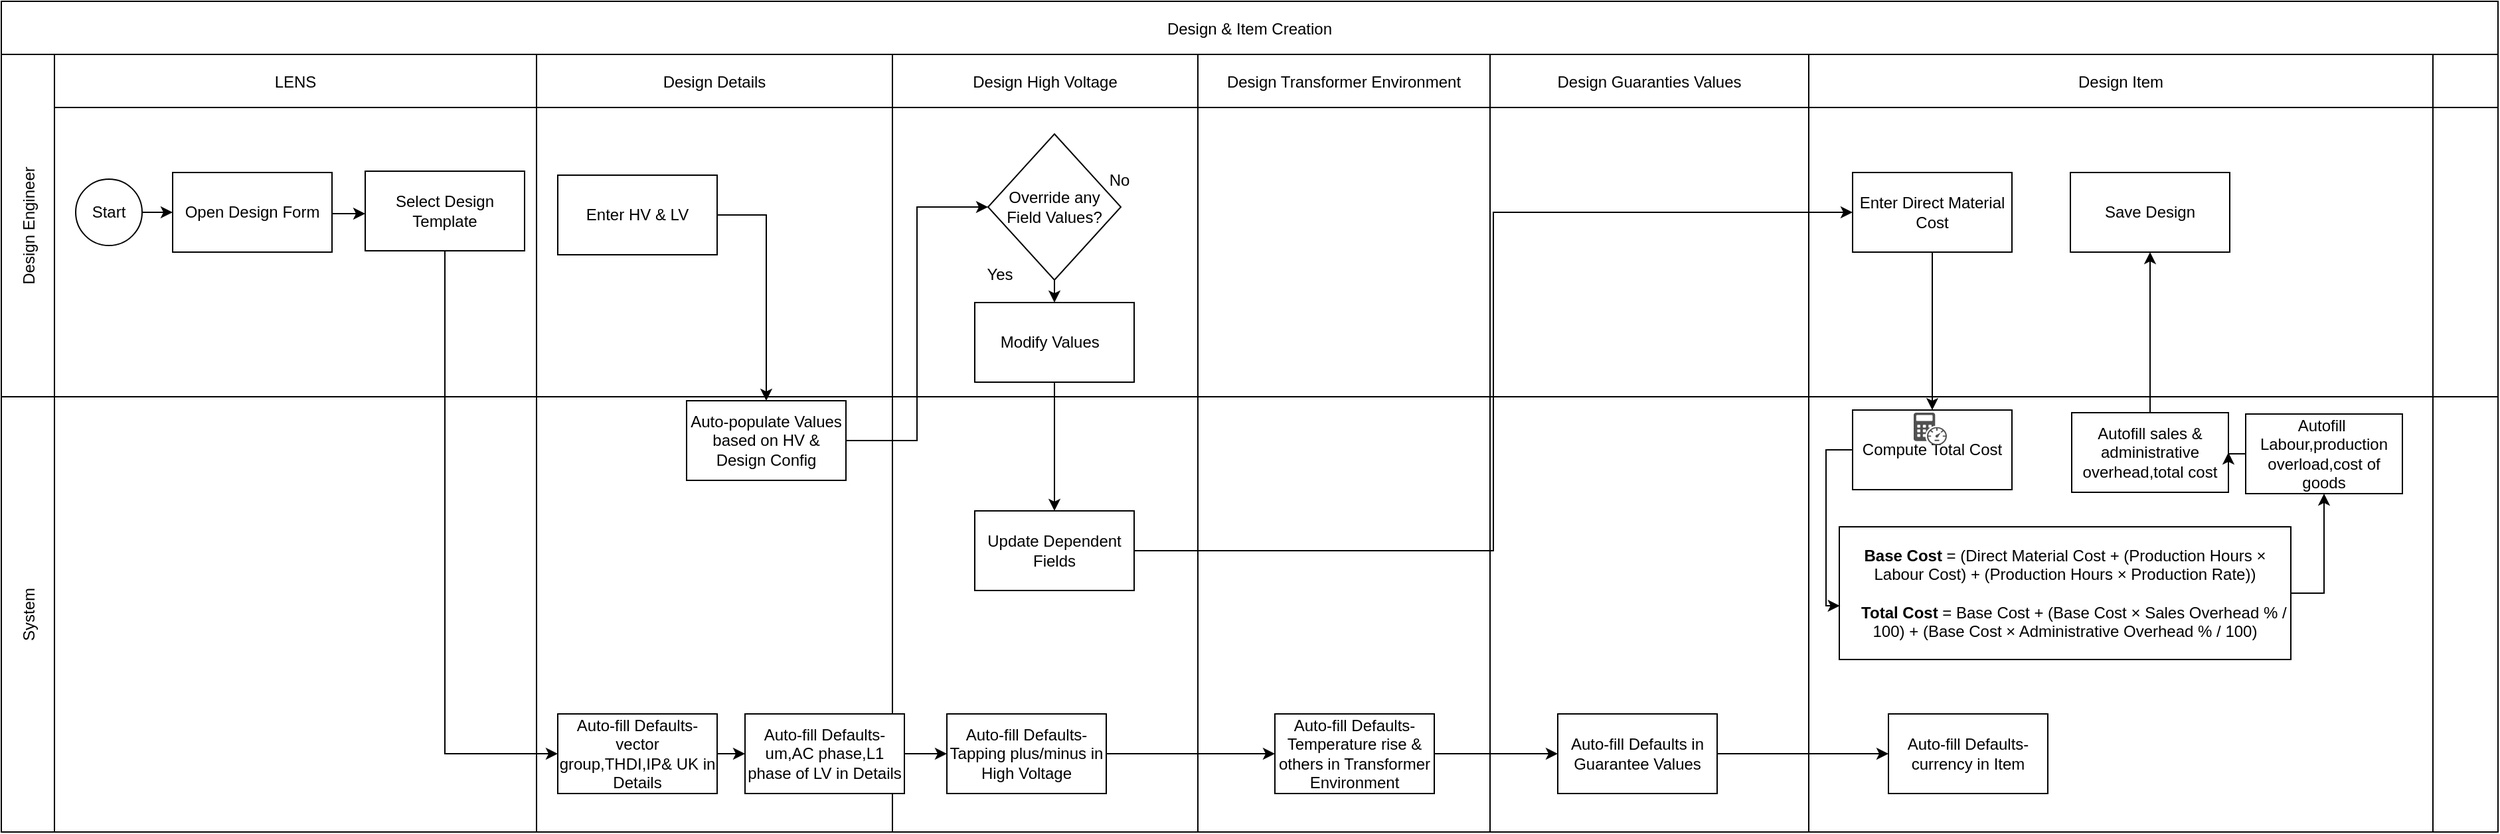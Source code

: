<mxfile version="28.0.1">
  <diagram name="Page-1" id="23UcyajwbM8rVKkFJtyy">
    <mxGraphModel dx="2554" dy="535" grid="1" gridSize="10" guides="1" tooltips="1" connect="1" arrows="1" fold="1" page="1" pageScale="1" pageWidth="1400" pageHeight="850" math="0" shadow="0">
      <root>
        <mxCell id="0" />
        <mxCell id="1" parent="0" />
        <mxCell id="EjVbdyezM8URKWamN-zJ-1" value="Design &amp; Item Creation" style="shape=table;childLayout=tableLayout;startSize=40;collapsible=0;recursiveResize=0;expand=0;" vertex="1" parent="1">
          <mxGeometry x="-561" y="122" width="1880" height="626" as="geometry" />
        </mxCell>
        <mxCell id="EjVbdyezM8URKWamN-zJ-2" value="Design Engineer" style="shape=tableRow;horizontal=0;swimlaneHead=0;swimlaneBody=0;top=0;left=0;strokeColor=inherit;bottom=0;right=0;dropTarget=0;fontStyle=0;fillColor=none;points=[[0,0.5],[1,0.5]];portConstraint=eastwest;startSize=40;collapsible=0;recursiveResize=0;expand=0;" vertex="1" parent="EjVbdyezM8URKWamN-zJ-1">
          <mxGeometry y="40" width="1880" height="258" as="geometry" />
        </mxCell>
        <mxCell id="EjVbdyezM8URKWamN-zJ-3" value="LENS" style="swimlane;swimlaneHead=0;swimlaneBody=0;fontStyle=0;strokeColor=inherit;connectable=0;fillColor=none;startSize=40;collapsible=0;recursiveResize=0;expand=0;" vertex="1" parent="EjVbdyezM8URKWamN-zJ-2">
          <mxGeometry x="40" width="363" height="258" as="geometry">
            <mxRectangle width="363" height="258" as="alternateBounds" />
          </mxGeometry>
        </mxCell>
        <mxCell id="EjVbdyezM8URKWamN-zJ-4" value="Design Details" style="swimlane;swimlaneHead=0;swimlaneBody=0;fontStyle=0;strokeColor=inherit;connectable=0;fillColor=none;startSize=40;collapsible=0;recursiveResize=0;expand=0;" vertex="1" parent="EjVbdyezM8URKWamN-zJ-2">
          <mxGeometry x="403" width="268" height="258" as="geometry">
            <mxRectangle width="268" height="258" as="alternateBounds" />
          </mxGeometry>
        </mxCell>
        <mxCell id="EjVbdyezM8URKWamN-zJ-54" value="Enter HV &amp;amp; LV" style="rounded=0;whiteSpace=wrap;html=1;" vertex="1" parent="EjVbdyezM8URKWamN-zJ-4">
          <mxGeometry x="16" y="91" width="120" height="60" as="geometry" />
        </mxCell>
        <mxCell id="EjVbdyezM8URKWamN-zJ-79" style="edgeStyle=orthogonalEdgeStyle;rounded=0;orthogonalLoop=1;jettySize=auto;html=1;exitX=0.5;exitY=1;exitDx=0;exitDy=0;entryX=0.5;entryY=0;entryDx=0;entryDy=0;" edge="1" parent="EjVbdyezM8URKWamN-zJ-4" source="EjVbdyezM8URKWamN-zJ-57" target="EjVbdyezM8URKWamN-zJ-58">
          <mxGeometry relative="1" as="geometry" />
        </mxCell>
        <mxCell id="EjVbdyezM8URKWamN-zJ-57" value="&lt;div&gt;Override any&lt;/div&gt;&lt;div&gt;&amp;nbsp;Field Values?&amp;nbsp;&lt;/div&gt;" style="rhombus;whiteSpace=wrap;html=1;" vertex="1" parent="EjVbdyezM8URKWamN-zJ-4">
          <mxGeometry x="340" y="60" width="100" height="110" as="geometry" />
        </mxCell>
        <mxCell id="EjVbdyezM8URKWamN-zJ-58" value="Modify Values&amp;nbsp;&amp;nbsp;" style="rounded=0;whiteSpace=wrap;html=1;" vertex="1" parent="EjVbdyezM8URKWamN-zJ-4">
          <mxGeometry x="330" y="187" width="120" height="60" as="geometry" />
        </mxCell>
        <mxCell id="EjVbdyezM8URKWamN-zJ-77" value="No" style="text;html=1;align=center;verticalAlign=middle;whiteSpace=wrap;rounded=0;" vertex="1" parent="EjVbdyezM8URKWamN-zJ-4">
          <mxGeometry x="409" y="80" width="60" height="30" as="geometry" />
        </mxCell>
        <mxCell id="EjVbdyezM8URKWamN-zJ-78" value="Yes" style="text;html=1;align=center;verticalAlign=middle;whiteSpace=wrap;rounded=0;" vertex="1" parent="EjVbdyezM8URKWamN-zJ-4">
          <mxGeometry x="319" y="151" width="60" height="30" as="geometry" />
        </mxCell>
        <mxCell id="EjVbdyezM8URKWamN-zJ-5" value="Design High Voltage" style="swimlane;swimlaneHead=0;swimlaneBody=0;fontStyle=0;strokeColor=inherit;connectable=0;fillColor=none;startSize=40;collapsible=0;recursiveResize=0;expand=0;" vertex="1" parent="EjVbdyezM8URKWamN-zJ-2">
          <mxGeometry x="671" width="230" height="258" as="geometry">
            <mxRectangle width="230" height="258" as="alternateBounds" />
          </mxGeometry>
        </mxCell>
        <mxCell id="EjVbdyezM8URKWamN-zJ-6" value="Design Transformer Environment" style="swimlane;swimlaneHead=0;swimlaneBody=0;fontStyle=0;strokeColor=inherit;connectable=0;fillColor=none;startSize=40;collapsible=0;recursiveResize=0;expand=0;" vertex="1" parent="EjVbdyezM8URKWamN-zJ-2">
          <mxGeometry x="901" width="220" height="258" as="geometry">
            <mxRectangle width="220" height="258" as="alternateBounds" />
          </mxGeometry>
        </mxCell>
        <mxCell id="EjVbdyezM8URKWamN-zJ-9" value="Design Guaranties Values" style="swimlane;swimlaneHead=0;swimlaneBody=0;fontStyle=0;strokeColor=inherit;connectable=0;fillColor=none;startSize=40;collapsible=0;recursiveResize=0;expand=0;" vertex="1" parent="EjVbdyezM8URKWamN-zJ-2">
          <mxGeometry x="1121" width="240" height="258" as="geometry">
            <mxRectangle width="240" height="258" as="alternateBounds" />
          </mxGeometry>
        </mxCell>
        <mxCell id="EjVbdyezM8URKWamN-zJ-10" value="Design Item" style="swimlane;swimlaneHead=0;swimlaneBody=0;fontStyle=0;strokeColor=inherit;connectable=0;fillColor=none;startSize=40;collapsible=0;recursiveResize=0;expand=0;" vertex="1" parent="EjVbdyezM8URKWamN-zJ-2">
          <mxGeometry x="1361" width="470" height="258" as="geometry">
            <mxRectangle width="470" height="258" as="alternateBounds" />
          </mxGeometry>
        </mxCell>
        <mxCell id="EjVbdyezM8URKWamN-zJ-65" value="Save Design" style="rounded=0;whiteSpace=wrap;html=1;" vertex="1" parent="EjVbdyezM8URKWamN-zJ-10">
          <mxGeometry x="197" y="89" width="120" height="60" as="geometry" />
        </mxCell>
        <mxCell id="EjVbdyezM8URKWamN-zJ-11" value="" style="swimlane;swimlaneHead=0;swimlaneBody=0;fontStyle=0;strokeColor=inherit;connectable=0;fillColor=none;startSize=40;collapsible=0;recursiveResize=0;expand=0;" vertex="1" parent="EjVbdyezM8URKWamN-zJ-2">
          <mxGeometry x="1831" width="49" height="258" as="geometry">
            <mxRectangle width="49" height="258" as="alternateBounds" />
          </mxGeometry>
        </mxCell>
        <mxCell id="EjVbdyezM8URKWamN-zJ-12" value="System" style="shape=tableRow;horizontal=0;swimlaneHead=0;swimlaneBody=0;top=0;left=0;strokeColor=inherit;bottom=0;right=0;dropTarget=0;fontStyle=0;fillColor=none;points=[[0,0.5],[1,0.5]];portConstraint=eastwest;startSize=40;collapsible=0;recursiveResize=0;expand=0;" vertex="1" parent="EjVbdyezM8URKWamN-zJ-1">
          <mxGeometry y="298" width="1880" height="328" as="geometry" />
        </mxCell>
        <mxCell id="EjVbdyezM8URKWamN-zJ-13" value="" style="swimlane;swimlaneHead=0;swimlaneBody=0;fontStyle=0;connectable=0;strokeColor=inherit;fillColor=none;startSize=0;collapsible=0;recursiveResize=0;expand=0;" vertex="1" parent="EjVbdyezM8URKWamN-zJ-12">
          <mxGeometry x="40" width="363" height="328" as="geometry">
            <mxRectangle width="363" height="328" as="alternateBounds" />
          </mxGeometry>
        </mxCell>
        <mxCell id="EjVbdyezM8URKWamN-zJ-14" value="" style="swimlane;swimlaneHead=0;swimlaneBody=0;fontStyle=0;connectable=0;strokeColor=inherit;fillColor=none;startSize=0;collapsible=0;recursiveResize=0;expand=0;" vertex="1" parent="EjVbdyezM8URKWamN-zJ-12">
          <mxGeometry x="403" width="268" height="328" as="geometry">
            <mxRectangle width="268" height="328" as="alternateBounds" />
          </mxGeometry>
        </mxCell>
        <mxCell id="EjVbdyezM8URKWamN-zJ-33" value="Auto-fill Defaults-um,AC phase,L1 phase of LV in Details" style="rounded=0;whiteSpace=wrap;html=1;" vertex="1" parent="EjVbdyezM8URKWamN-zJ-14">
          <mxGeometry x="157" y="239" width="120" height="60" as="geometry" />
        </mxCell>
        <mxCell id="EjVbdyezM8URKWamN-zJ-48" style="edgeStyle=orthogonalEdgeStyle;rounded=0;orthogonalLoop=1;jettySize=auto;html=1;exitX=1;exitY=0.5;exitDx=0;exitDy=0;entryX=0;entryY=0.5;entryDx=0;entryDy=0;" edge="1" parent="EjVbdyezM8URKWamN-zJ-14" source="EjVbdyezM8URKWamN-zJ-35" target="EjVbdyezM8URKWamN-zJ-33">
          <mxGeometry relative="1" as="geometry" />
        </mxCell>
        <mxCell id="EjVbdyezM8URKWamN-zJ-35" value="Auto-fill Defaults- vector group,THDI,IP&amp;amp; UK in Details" style="rounded=0;whiteSpace=wrap;html=1;" vertex="1" parent="EjVbdyezM8URKWamN-zJ-14">
          <mxGeometry x="16" y="239" width="120" height="60" as="geometry" />
        </mxCell>
        <mxCell id="EjVbdyezM8URKWamN-zJ-66" value="Auto-populate Values based on HV &amp;amp; Design Config" style="rounded=0;whiteSpace=wrap;html=1;" vertex="1" parent="EjVbdyezM8URKWamN-zJ-14">
          <mxGeometry x="113" y="3" width="120" height="60" as="geometry" />
        </mxCell>
        <mxCell id="EjVbdyezM8URKWamN-zJ-67" value="Update Dependent Fields" style="rounded=0;whiteSpace=wrap;html=1;" vertex="1" parent="EjVbdyezM8URKWamN-zJ-14">
          <mxGeometry x="330" y="86" width="120" height="60" as="geometry" />
        </mxCell>
        <mxCell id="EjVbdyezM8URKWamN-zJ-15" value="" style="swimlane;swimlaneHead=0;swimlaneBody=0;fontStyle=0;connectable=0;strokeColor=inherit;fillColor=none;startSize=0;collapsible=0;recursiveResize=0;expand=0;" vertex="1" parent="EjVbdyezM8URKWamN-zJ-12">
          <mxGeometry x="671" width="230" height="328" as="geometry">
            <mxRectangle width="230" height="328" as="alternateBounds" />
          </mxGeometry>
        </mxCell>
        <mxCell id="EjVbdyezM8URKWamN-zJ-43" value="Auto-fill Defaults- Tapping plus/minus in High Voltage" style="rounded=0;whiteSpace=wrap;html=1;" vertex="1" parent="EjVbdyezM8URKWamN-zJ-15">
          <mxGeometry x="41" y="239" width="120" height="60" as="geometry" />
        </mxCell>
        <mxCell id="EjVbdyezM8URKWamN-zJ-16" value="" style="swimlane;swimlaneHead=0;swimlaneBody=0;fontStyle=0;connectable=0;strokeColor=inherit;fillColor=none;startSize=0;collapsible=0;recursiveResize=0;expand=0;" vertex="1" parent="EjVbdyezM8URKWamN-zJ-12">
          <mxGeometry x="901" width="220" height="328" as="geometry">
            <mxRectangle width="220" height="328" as="alternateBounds" />
          </mxGeometry>
        </mxCell>
        <mxCell id="EjVbdyezM8URKWamN-zJ-44" value="Auto-fill Defaults- Temperature rise &amp;amp; others in Transformer Environment" style="rounded=0;whiteSpace=wrap;html=1;" vertex="1" parent="EjVbdyezM8URKWamN-zJ-16">
          <mxGeometry x="58" y="239" width="120" height="60" as="geometry" />
        </mxCell>
        <mxCell id="EjVbdyezM8URKWamN-zJ-19" value="" style="swimlane;swimlaneHead=0;swimlaneBody=0;fontStyle=0;connectable=0;strokeColor=inherit;fillColor=none;startSize=0;collapsible=0;recursiveResize=0;expand=0;" vertex="1" parent="EjVbdyezM8URKWamN-zJ-12">
          <mxGeometry x="1121" width="240" height="328" as="geometry">
            <mxRectangle width="240" height="328" as="alternateBounds" />
          </mxGeometry>
        </mxCell>
        <mxCell id="EjVbdyezM8URKWamN-zJ-46" value="Auto-fill Defaults in Guarantee Values" style="rounded=0;whiteSpace=wrap;html=1;" vertex="1" parent="EjVbdyezM8URKWamN-zJ-19">
          <mxGeometry x="51" y="239" width="120" height="60" as="geometry" />
        </mxCell>
        <mxCell id="EjVbdyezM8URKWamN-zJ-20" value="" style="swimlane;swimlaneHead=0;swimlaneBody=0;fontStyle=0;connectable=0;strokeColor=inherit;fillColor=none;startSize=0;collapsible=0;recursiveResize=0;expand=0;" vertex="1" parent="EjVbdyezM8URKWamN-zJ-12">
          <mxGeometry x="1361" width="470" height="328" as="geometry">
            <mxRectangle width="470" height="328" as="alternateBounds" />
          </mxGeometry>
        </mxCell>
        <mxCell id="EjVbdyezM8URKWamN-zJ-45" value="Auto-fill Defaults- currency in Item" style="rounded=0;whiteSpace=wrap;html=1;" vertex="1" parent="EjVbdyezM8URKWamN-zJ-20">
          <mxGeometry x="60" y="239" width="120" height="60" as="geometry" />
        </mxCell>
        <mxCell id="EjVbdyezM8URKWamN-zJ-21" value="" style="swimlane;swimlaneHead=0;swimlaneBody=0;fontStyle=0;connectable=0;strokeColor=inherit;fillColor=none;startSize=0;collapsible=0;recursiveResize=0;expand=0;" vertex="1" parent="EjVbdyezM8URKWamN-zJ-12">
          <mxGeometry x="1831" width="49" height="328" as="geometry">
            <mxRectangle width="49" height="328" as="alternateBounds" />
          </mxGeometry>
        </mxCell>
        <mxCell id="EjVbdyezM8URKWamN-zJ-49" style="edgeStyle=orthogonalEdgeStyle;rounded=0;orthogonalLoop=1;jettySize=auto;html=1;exitX=1;exitY=0.5;exitDx=0;exitDy=0;entryX=0;entryY=0.5;entryDx=0;entryDy=0;" edge="1" parent="EjVbdyezM8URKWamN-zJ-12" source="EjVbdyezM8URKWamN-zJ-33" target="EjVbdyezM8URKWamN-zJ-43">
          <mxGeometry relative="1" as="geometry" />
        </mxCell>
        <mxCell id="EjVbdyezM8URKWamN-zJ-50" style="edgeStyle=orthogonalEdgeStyle;rounded=0;orthogonalLoop=1;jettySize=auto;html=1;exitX=1;exitY=0.5;exitDx=0;exitDy=0;entryX=0;entryY=0.5;entryDx=0;entryDy=0;" edge="1" parent="EjVbdyezM8URKWamN-zJ-12" source="EjVbdyezM8URKWamN-zJ-43" target="EjVbdyezM8URKWamN-zJ-44">
          <mxGeometry relative="1" as="geometry" />
        </mxCell>
        <mxCell id="EjVbdyezM8URKWamN-zJ-51" style="edgeStyle=orthogonalEdgeStyle;rounded=0;orthogonalLoop=1;jettySize=auto;html=1;exitX=1;exitY=0.5;exitDx=0;exitDy=0;entryX=0;entryY=0.5;entryDx=0;entryDy=0;" edge="1" parent="EjVbdyezM8URKWamN-zJ-12" source="EjVbdyezM8URKWamN-zJ-44" target="EjVbdyezM8URKWamN-zJ-46">
          <mxGeometry relative="1" as="geometry" />
        </mxCell>
        <mxCell id="EjVbdyezM8URKWamN-zJ-52" style="edgeStyle=orthogonalEdgeStyle;rounded=0;orthogonalLoop=1;jettySize=auto;html=1;exitX=1;exitY=0.5;exitDx=0;exitDy=0;entryX=0;entryY=0.5;entryDx=0;entryDy=0;" edge="1" parent="EjVbdyezM8URKWamN-zJ-12" source="EjVbdyezM8URKWamN-zJ-46" target="EjVbdyezM8URKWamN-zJ-45">
          <mxGeometry relative="1" as="geometry" />
        </mxCell>
        <mxCell id="EjVbdyezM8URKWamN-zJ-82" style="edgeStyle=orthogonalEdgeStyle;rounded=0;orthogonalLoop=1;jettySize=auto;html=1;exitX=1;exitY=0.5;exitDx=0;exitDy=0;entryX=0.5;entryY=0;entryDx=0;entryDy=0;" edge="1" parent="EjVbdyezM8URKWamN-zJ-1" source="EjVbdyezM8URKWamN-zJ-54" target="EjVbdyezM8URKWamN-zJ-66">
          <mxGeometry relative="1" as="geometry" />
        </mxCell>
        <mxCell id="EjVbdyezM8URKWamN-zJ-83" style="edgeStyle=orthogonalEdgeStyle;rounded=0;orthogonalLoop=1;jettySize=auto;html=1;exitX=1;exitY=0.5;exitDx=0;exitDy=0;entryX=0;entryY=0.5;entryDx=0;entryDy=0;" edge="1" parent="EjVbdyezM8URKWamN-zJ-1" source="EjVbdyezM8URKWamN-zJ-66" target="EjVbdyezM8URKWamN-zJ-57">
          <mxGeometry relative="1" as="geometry" />
        </mxCell>
        <mxCell id="EjVbdyezM8URKWamN-zJ-84" style="edgeStyle=orthogonalEdgeStyle;rounded=0;orthogonalLoop=1;jettySize=auto;html=1;exitX=0.5;exitY=1;exitDx=0;exitDy=0;entryX=0.5;entryY=0;entryDx=0;entryDy=0;" edge="1" parent="EjVbdyezM8URKWamN-zJ-1" source="EjVbdyezM8URKWamN-zJ-58" target="EjVbdyezM8URKWamN-zJ-67">
          <mxGeometry relative="1" as="geometry" />
        </mxCell>
        <mxCell id="EjVbdyezM8URKWamN-zJ-27" style="edgeStyle=orthogonalEdgeStyle;rounded=0;orthogonalLoop=1;jettySize=auto;html=1;exitX=1;exitY=0.5;exitDx=0;exitDy=0;entryX=0;entryY=0.5;entryDx=0;entryDy=0;" edge="1" parent="1" source="EjVbdyezM8URKWamN-zJ-28" target="EjVbdyezM8URKWamN-zJ-30">
          <mxGeometry relative="1" as="geometry" />
        </mxCell>
        <mxCell id="EjVbdyezM8URKWamN-zJ-28" value="Start" style="ellipse;whiteSpace=wrap;html=1;aspect=fixed;" vertex="1" parent="1">
          <mxGeometry x="-505" y="256" width="50" height="50" as="geometry" />
        </mxCell>
        <mxCell id="EjVbdyezM8URKWamN-zJ-29" value="" style="edgeStyle=orthogonalEdgeStyle;rounded=0;orthogonalLoop=1;jettySize=auto;html=1;" edge="1" parent="1">
          <mxGeometry relative="1" as="geometry">
            <mxPoint x="-312" y="282" as="sourcePoint" />
            <mxPoint x="-287" y="282" as="targetPoint" />
          </mxGeometry>
        </mxCell>
        <mxCell id="EjVbdyezM8URKWamN-zJ-30" value="Open Design Form" style="rounded=0;whiteSpace=wrap;html=1;" vertex="1" parent="1">
          <mxGeometry x="-432" y="251" width="120" height="60" as="geometry" />
        </mxCell>
        <mxCell id="EjVbdyezM8URKWamN-zJ-47" style="edgeStyle=orthogonalEdgeStyle;rounded=0;orthogonalLoop=1;jettySize=auto;html=1;exitX=0.5;exitY=1;exitDx=0;exitDy=0;entryX=0;entryY=0.5;entryDx=0;entryDy=0;" edge="1" parent="1" source="EjVbdyezM8URKWamN-zJ-31" target="EjVbdyezM8URKWamN-zJ-35">
          <mxGeometry relative="1" as="geometry" />
        </mxCell>
        <mxCell id="EjVbdyezM8URKWamN-zJ-31" value="Select Design Template" style="rounded=0;whiteSpace=wrap;html=1;" vertex="1" parent="1">
          <mxGeometry x="-287" y="250" width="120" height="60" as="geometry" />
        </mxCell>
        <mxCell id="EjVbdyezM8URKWamN-zJ-86" style="edgeStyle=orthogonalEdgeStyle;rounded=0;orthogonalLoop=1;jettySize=auto;html=1;exitX=0.5;exitY=1;exitDx=0;exitDy=0;entryX=0.5;entryY=0;entryDx=0;entryDy=0;" edge="1" parent="1" source="EjVbdyezM8URKWamN-zJ-64" target="EjVbdyezM8URKWamN-zJ-68">
          <mxGeometry relative="1" as="geometry" />
        </mxCell>
        <mxCell id="EjVbdyezM8URKWamN-zJ-64" value="Enter Direct Material Cost" style="rounded=0;whiteSpace=wrap;html=1;" vertex="1" parent="1">
          <mxGeometry x="833" y="251" width="120" height="60" as="geometry" />
        </mxCell>
        <mxCell id="EjVbdyezM8URKWamN-zJ-68" value="Compute Total Cost" style="rounded=0;whiteSpace=wrap;html=1;" vertex="1" parent="1">
          <mxGeometry x="833" y="430" width="120" height="60" as="geometry" />
        </mxCell>
        <mxCell id="EjVbdyezM8URKWamN-zJ-69" value="&lt;b&gt;Base Cost&lt;/b&gt; = (Direct Material Cost + (Production Hours × Labour Cost) + (Production Hours × Production Rate))&lt;br&gt;&lt;br&gt;&amp;nbsp; &amp;nbsp; &lt;b&gt;Total Cost&lt;/b&gt; = Base Cost + (Base Cost × Sales Overhead % / 100) + (Base Cost × Administrative Overhead % / 100)" style="points=[[0.25,0,0],[0.5,0,0],[0.75,0,0],[1,0.25,0],[1,0.5,0],[1,0.75,0],[0.75,1,0],[0.5,1,0],[0.25,1,0],[0,0.75,0],[0,0.5,0],[0,0.25,0]];shape=mxgraph.bpmn.task2;whiteSpace=wrap;rectStyle=rounded;size=10;html=1;container=1;expand=0;collapsible=0;taskMarker=service;" vertex="1" parent="1">
          <mxGeometry x="823" y="518" width="340" height="100" as="geometry" />
        </mxCell>
        <mxCell id="EjVbdyezM8URKWamN-zJ-71" value="" style="sketch=0;pointerEvents=1;shadow=0;dashed=0;html=1;strokeColor=none;fillColor=#505050;labelPosition=center;verticalLabelPosition=bottom;verticalAlign=top;outlineConnect=0;align=center;shape=mxgraph.office.concepts.bandwidth_calculator;" vertex="1" parent="1">
          <mxGeometry x="879" y="432" width="25" height="24.5" as="geometry" />
        </mxCell>
        <mxCell id="EjVbdyezM8URKWamN-zJ-89" style="edgeStyle=orthogonalEdgeStyle;rounded=0;orthogonalLoop=1;jettySize=auto;html=1;exitX=0.5;exitY=0;exitDx=0;exitDy=0;entryX=0.5;entryY=1;entryDx=0;entryDy=0;" edge="1" parent="1" source="EjVbdyezM8URKWamN-zJ-72" target="EjVbdyezM8URKWamN-zJ-65">
          <mxGeometry relative="1" as="geometry" />
        </mxCell>
        <mxCell id="EjVbdyezM8URKWamN-zJ-72" value="Autofill sales &amp;amp; administrative overhead,total cost" style="rounded=0;whiteSpace=wrap;html=1;" vertex="1" parent="1">
          <mxGeometry x="998" y="432" width="118" height="60" as="geometry" />
        </mxCell>
        <mxCell id="EjVbdyezM8URKWamN-zJ-88" style="edgeStyle=orthogonalEdgeStyle;rounded=0;orthogonalLoop=1;jettySize=auto;html=1;exitX=0;exitY=0.5;exitDx=0;exitDy=0;entryX=1;entryY=0.5;entryDx=0;entryDy=0;" edge="1" parent="1" source="EjVbdyezM8URKWamN-zJ-74" target="EjVbdyezM8URKWamN-zJ-72">
          <mxGeometry relative="1" as="geometry" />
        </mxCell>
        <mxCell id="EjVbdyezM8URKWamN-zJ-74" value="Autofill&amp;nbsp; Labour,production overload,cost of goods" style="rounded=0;whiteSpace=wrap;html=1;" vertex="1" parent="1">
          <mxGeometry x="1129" y="433" width="118" height="60" as="geometry" />
        </mxCell>
        <mxCell id="EjVbdyezM8URKWamN-zJ-75" value="" style="edgeStyle=orthogonalEdgeStyle;rounded=0;orthogonalLoop=1;jettySize=auto;html=1;exitX=1;exitY=0.5;exitDx=0;exitDy=0;exitPerimeter=0;entryX=0.5;entryY=1;entryDx=0;entryDy=0;" edge="1" parent="1" source="EjVbdyezM8URKWamN-zJ-69" target="EjVbdyezM8URKWamN-zJ-74">
          <mxGeometry relative="1" as="geometry">
            <mxPoint x="1471" y="762" as="targetPoint" />
            <mxPoint x="1497" y="1160" as="sourcePoint" />
          </mxGeometry>
        </mxCell>
        <mxCell id="EjVbdyezM8URKWamN-zJ-90" style="edgeStyle=orthogonalEdgeStyle;rounded=0;orthogonalLoop=1;jettySize=auto;html=1;exitX=0;exitY=0.5;exitDx=0;exitDy=0;entryX=0.001;entryY=0.595;entryDx=0;entryDy=0;entryPerimeter=0;" edge="1" parent="1" source="EjVbdyezM8URKWamN-zJ-68" target="EjVbdyezM8URKWamN-zJ-69">
          <mxGeometry relative="1" as="geometry" />
        </mxCell>
        <mxCell id="EjVbdyezM8URKWamN-zJ-92" style="edgeStyle=orthogonalEdgeStyle;rounded=0;orthogonalLoop=1;jettySize=auto;html=1;exitX=1;exitY=0.5;exitDx=0;exitDy=0;entryX=0;entryY=0.5;entryDx=0;entryDy=0;" edge="1" parent="1" source="EjVbdyezM8URKWamN-zJ-67" target="EjVbdyezM8URKWamN-zJ-64">
          <mxGeometry relative="1" as="geometry" />
        </mxCell>
      </root>
    </mxGraphModel>
  </diagram>
</mxfile>
